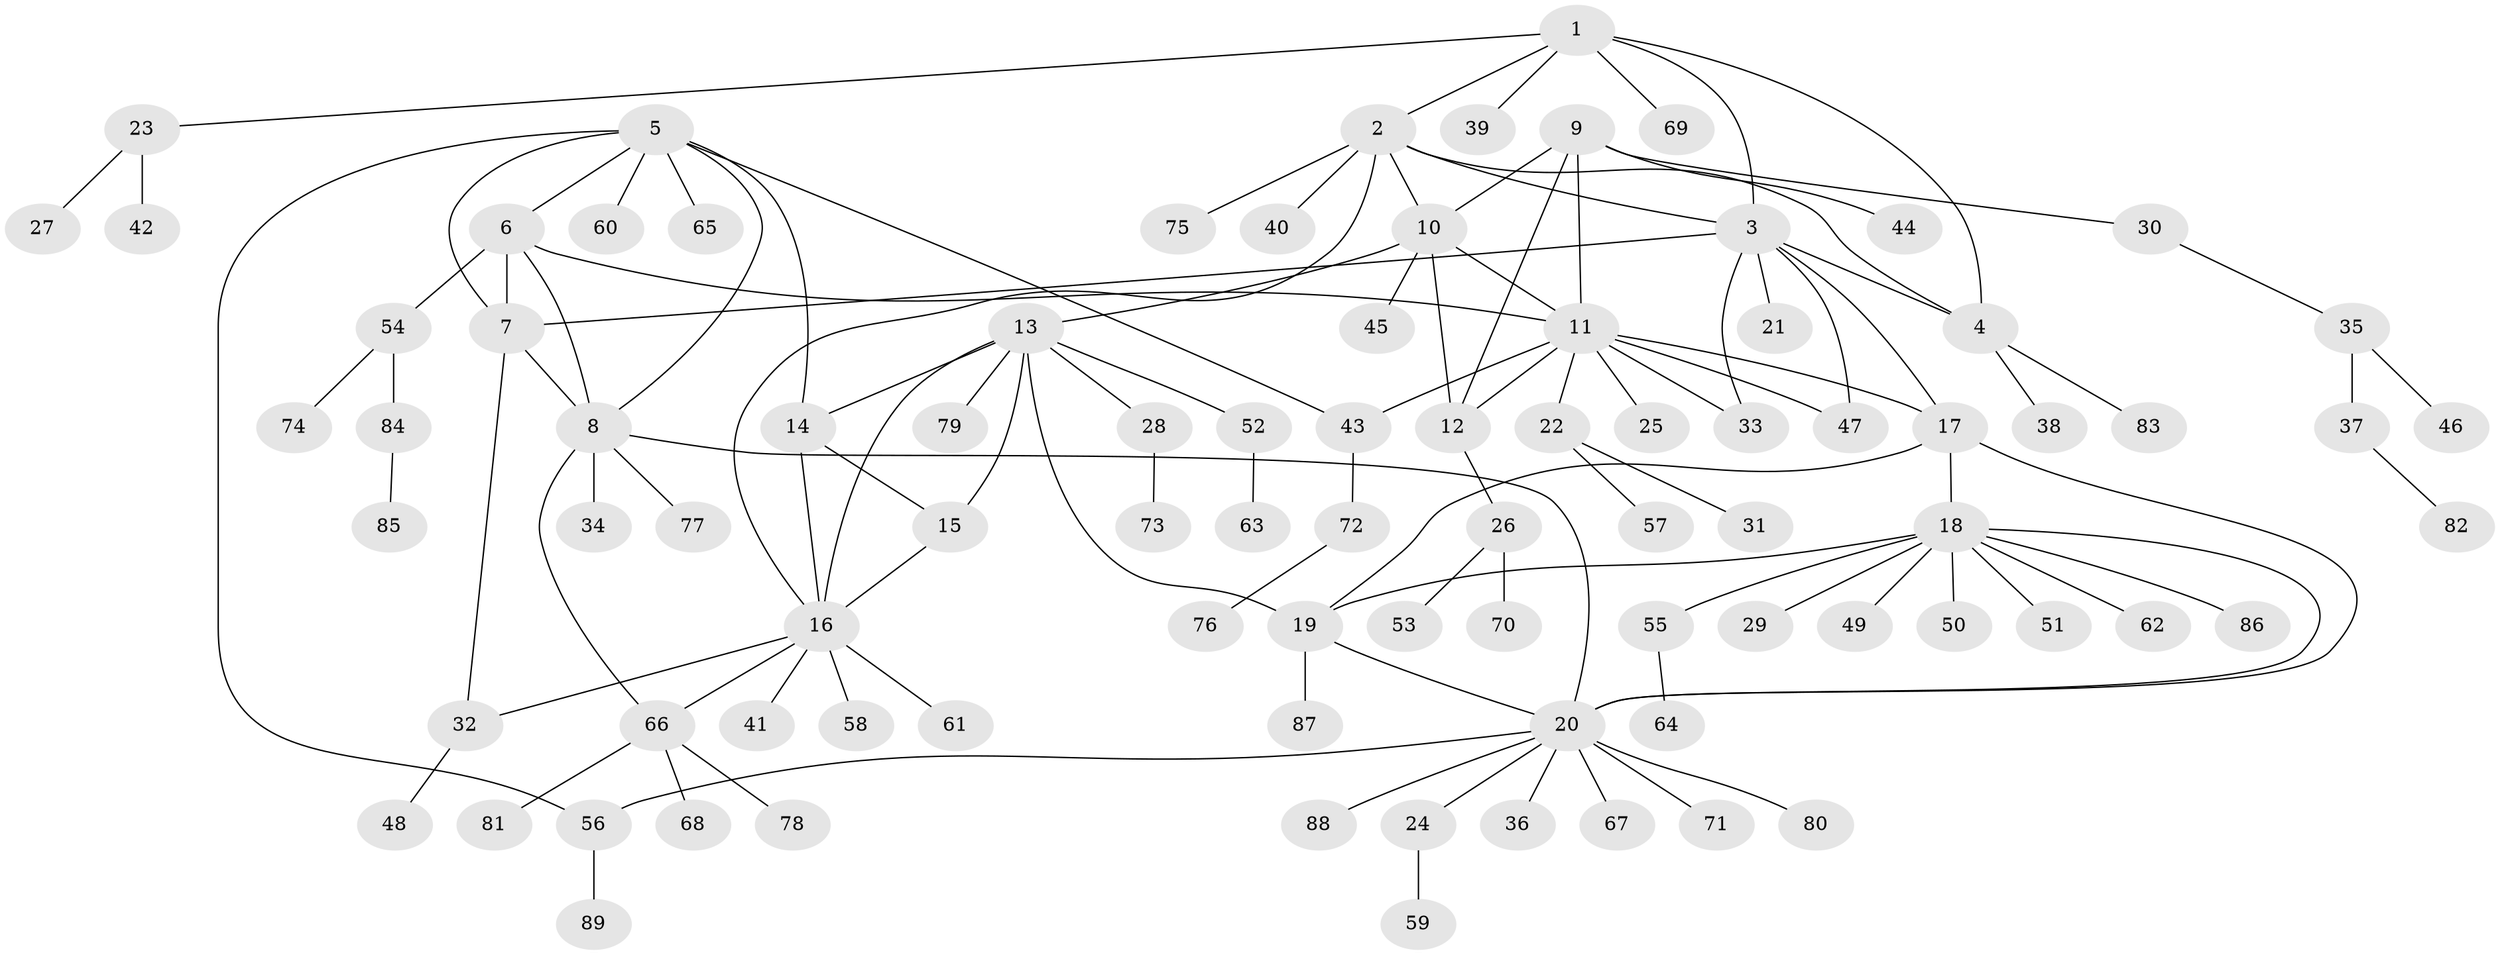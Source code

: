 // coarse degree distribution, {3: 0.08333333333333333, 5: 0.1388888888888889, 6: 0.08333333333333333, 7: 0.05555555555555555, 1: 0.5, 8: 0.027777777777777776, 4: 0.05555555555555555, 2: 0.05555555555555555}
// Generated by graph-tools (version 1.1) at 2025/37/03/04/25 23:37:35]
// undirected, 89 vertices, 115 edges
graph export_dot {
  node [color=gray90,style=filled];
  1;
  2;
  3;
  4;
  5;
  6;
  7;
  8;
  9;
  10;
  11;
  12;
  13;
  14;
  15;
  16;
  17;
  18;
  19;
  20;
  21;
  22;
  23;
  24;
  25;
  26;
  27;
  28;
  29;
  30;
  31;
  32;
  33;
  34;
  35;
  36;
  37;
  38;
  39;
  40;
  41;
  42;
  43;
  44;
  45;
  46;
  47;
  48;
  49;
  50;
  51;
  52;
  53;
  54;
  55;
  56;
  57;
  58;
  59;
  60;
  61;
  62;
  63;
  64;
  65;
  66;
  67;
  68;
  69;
  70;
  71;
  72;
  73;
  74;
  75;
  76;
  77;
  78;
  79;
  80;
  81;
  82;
  83;
  84;
  85;
  86;
  87;
  88;
  89;
  1 -- 2;
  1 -- 3;
  1 -- 4;
  1 -- 23;
  1 -- 39;
  1 -- 69;
  2 -- 3;
  2 -- 4;
  2 -- 10;
  2 -- 16;
  2 -- 40;
  2 -- 75;
  3 -- 4;
  3 -- 7;
  3 -- 17;
  3 -- 21;
  3 -- 33;
  3 -- 47;
  4 -- 38;
  4 -- 83;
  5 -- 6;
  5 -- 7;
  5 -- 8;
  5 -- 14;
  5 -- 43;
  5 -- 56;
  5 -- 60;
  5 -- 65;
  6 -- 7;
  6 -- 8;
  6 -- 11;
  6 -- 54;
  7 -- 8;
  7 -- 32;
  8 -- 20;
  8 -- 34;
  8 -- 66;
  8 -- 77;
  9 -- 10;
  9 -- 11;
  9 -- 12;
  9 -- 30;
  9 -- 44;
  10 -- 11;
  10 -- 12;
  10 -- 13;
  10 -- 45;
  11 -- 12;
  11 -- 17;
  11 -- 22;
  11 -- 25;
  11 -- 33;
  11 -- 43;
  11 -- 47;
  12 -- 26;
  13 -- 14;
  13 -- 15;
  13 -- 16;
  13 -- 19;
  13 -- 28;
  13 -- 52;
  13 -- 79;
  14 -- 15;
  14 -- 16;
  15 -- 16;
  16 -- 32;
  16 -- 41;
  16 -- 58;
  16 -- 61;
  16 -- 66;
  17 -- 18;
  17 -- 19;
  17 -- 20;
  18 -- 19;
  18 -- 20;
  18 -- 29;
  18 -- 49;
  18 -- 50;
  18 -- 51;
  18 -- 55;
  18 -- 62;
  18 -- 86;
  19 -- 20;
  19 -- 87;
  20 -- 24;
  20 -- 36;
  20 -- 56;
  20 -- 67;
  20 -- 71;
  20 -- 80;
  20 -- 88;
  22 -- 31;
  22 -- 57;
  23 -- 27;
  23 -- 42;
  24 -- 59;
  26 -- 53;
  26 -- 70;
  28 -- 73;
  30 -- 35;
  32 -- 48;
  35 -- 37;
  35 -- 46;
  37 -- 82;
  43 -- 72;
  52 -- 63;
  54 -- 74;
  54 -- 84;
  55 -- 64;
  56 -- 89;
  66 -- 68;
  66 -- 78;
  66 -- 81;
  72 -- 76;
  84 -- 85;
}
